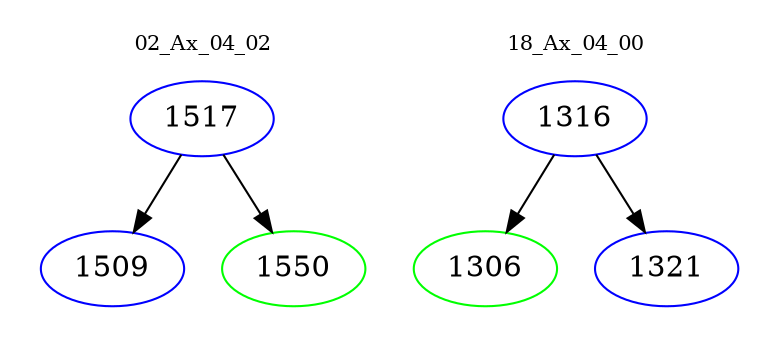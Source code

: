 digraph{
subgraph cluster_0 {
color = white
label = "02_Ax_04_02";
fontsize=10;
T0_1517 [label="1517", color="blue"]
T0_1517 -> T0_1509 [color="black"]
T0_1509 [label="1509", color="blue"]
T0_1517 -> T0_1550 [color="black"]
T0_1550 [label="1550", color="green"]
}
subgraph cluster_1 {
color = white
label = "18_Ax_04_00";
fontsize=10;
T1_1316 [label="1316", color="blue"]
T1_1316 -> T1_1306 [color="black"]
T1_1306 [label="1306", color="green"]
T1_1316 -> T1_1321 [color="black"]
T1_1321 [label="1321", color="blue"]
}
}
